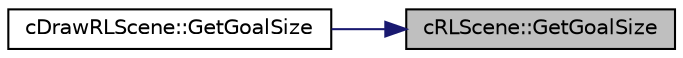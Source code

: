 digraph "cRLScene::GetGoalSize"
{
 // LATEX_PDF_SIZE
  edge [fontname="Helvetica",fontsize="10",labelfontname="Helvetica",labelfontsize="10"];
  node [fontname="Helvetica",fontsize="10",shape=record];
  rankdir="RL";
  Node1 [label="cRLScene::GetGoalSize",height=0.2,width=0.4,color="black", fillcolor="grey75", style="filled", fontcolor="black",tooltip=" "];
  Node1 -> Node2 [dir="back",color="midnightblue",fontsize="10",style="solid",fontname="Helvetica"];
  Node2 [label="cDrawRLScene::GetGoalSize",height=0.2,width=0.4,color="black", fillcolor="white", style="filled",URL="$classc_draw_r_l_scene.html#ab4047c0d1f62d47a4c5e143c343776ea",tooltip=" "];
}
